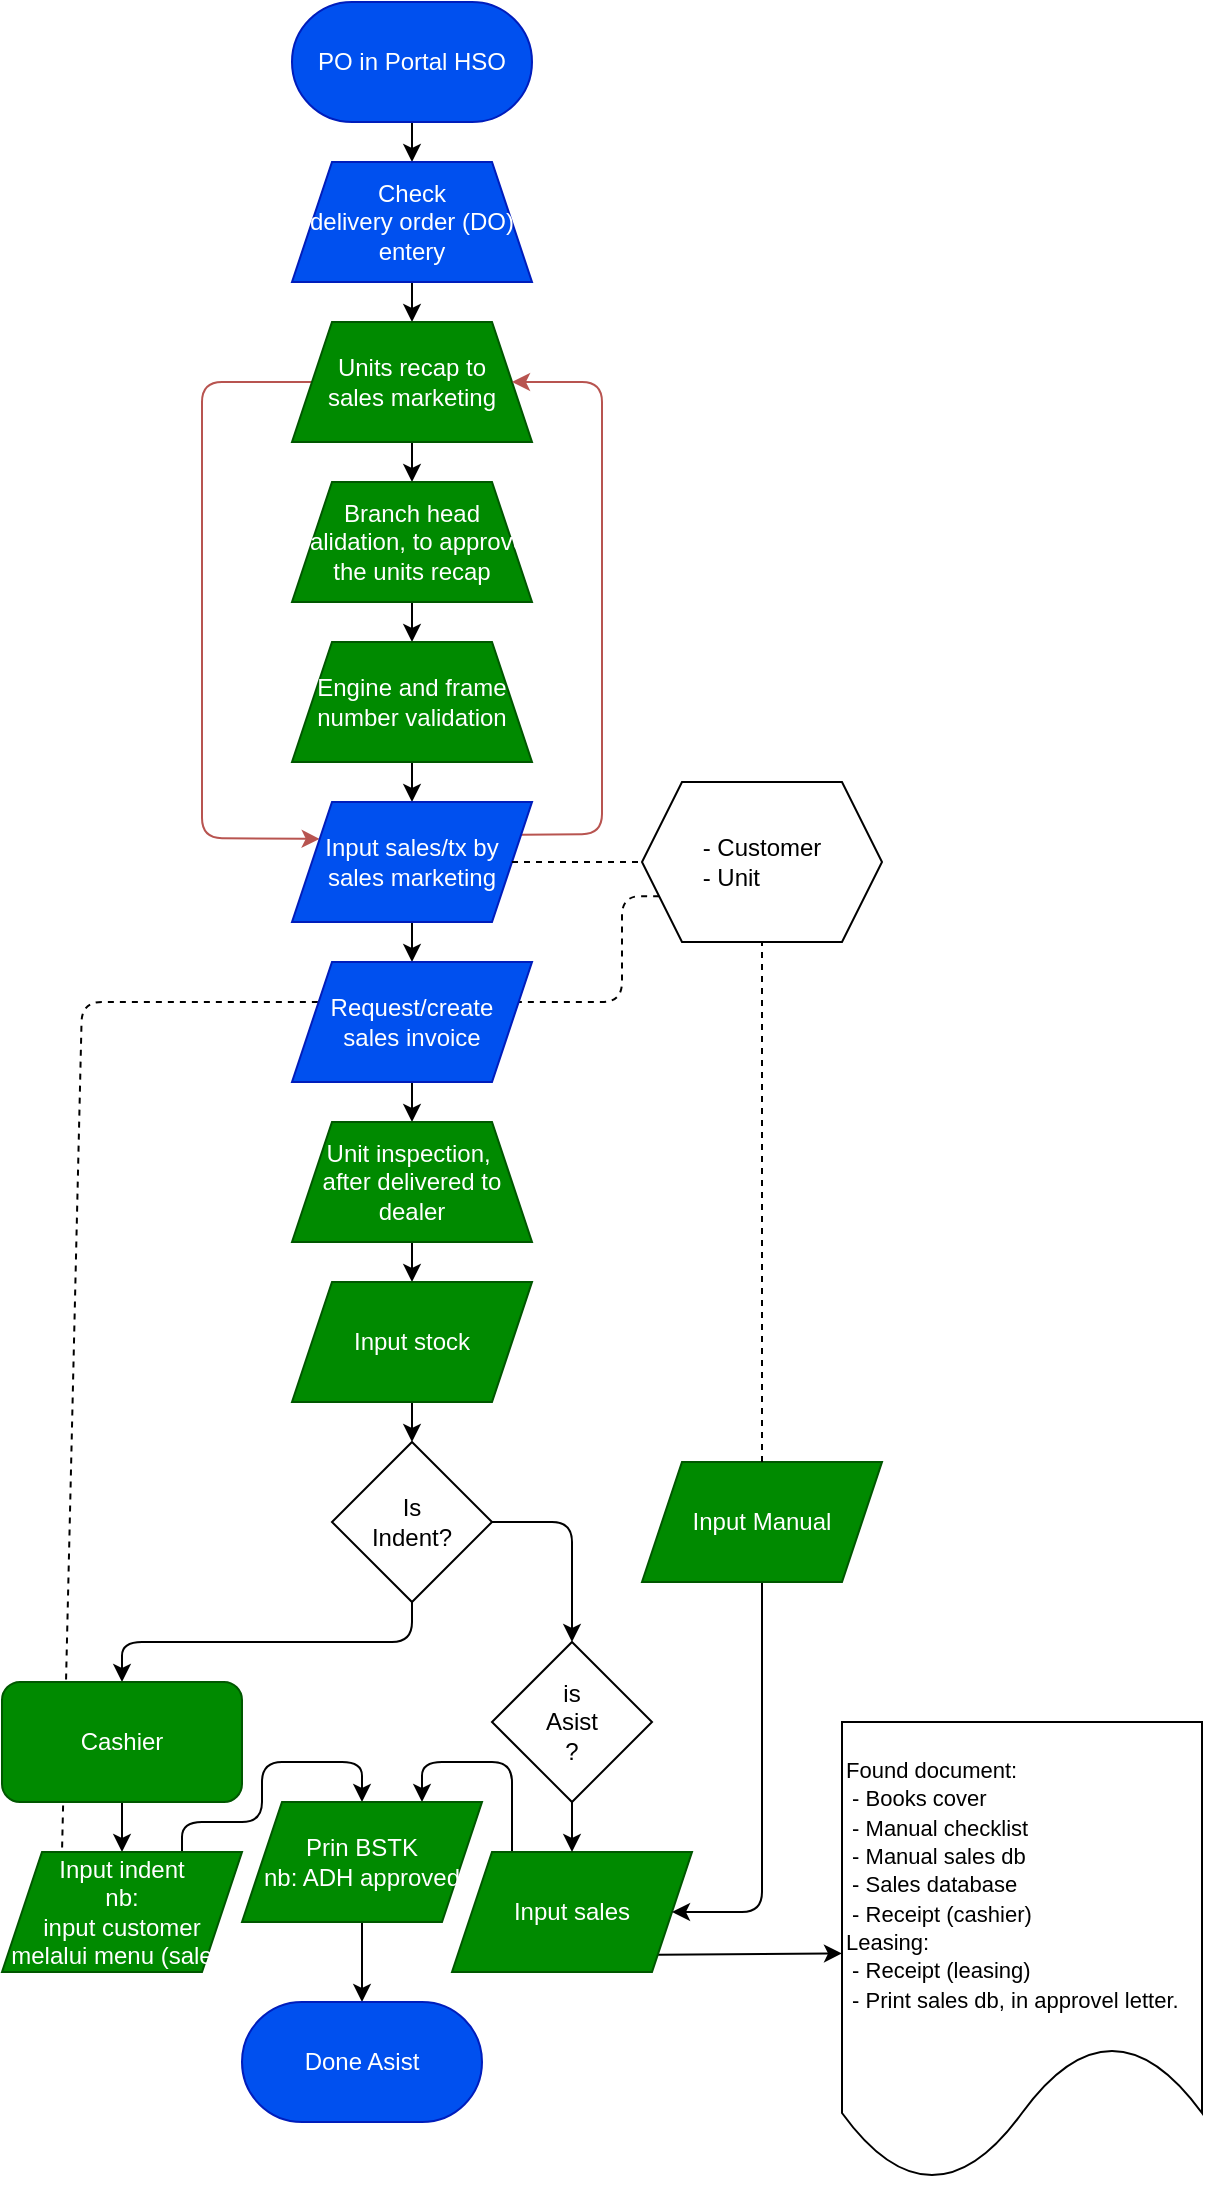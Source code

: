 <mxfile>
    <diagram id="iJ4j9qFzNyPS3AFb-b5w" name="H1">
        <mxGraphModel dx="964" dy="602" grid="1" gridSize="10" guides="1" tooltips="1" connect="1" arrows="1" fold="1" page="1" pageScale="1" pageWidth="850" pageHeight="1100" math="0" shadow="0">
            <root>
                <mxCell id="0"/>
                <mxCell id="1" parent="0"/>
                <mxCell id="65" value="" style="endArrow=none;html=1;dashed=1;entryX=0.25;entryY=0;entryDx=0;entryDy=0;exitX=0;exitY=0.75;exitDx=0;exitDy=0;" parent="1" source="28" target="39" edge="1">
                    <mxGeometry width="50" height="50" relative="1" as="geometry">
                        <mxPoint x="550" y="520" as="sourcePoint"/>
                        <mxPoint x="170" y="910" as="targetPoint"/>
                        <Array as="points">
                            <mxPoint x="530" y="457"/>
                            <mxPoint x="530" y="510"/>
                            <mxPoint x="260" y="510"/>
                        </Array>
                    </mxGeometry>
                </mxCell>
                <mxCell id="6" value="" style="edgeStyle=none;html=1;" parent="1" source="2" target="5" edge="1">
                    <mxGeometry relative="1" as="geometry"/>
                </mxCell>
                <mxCell id="2" value="PO in Portal HSO" style="rounded=1;whiteSpace=wrap;html=1;arcSize=50;fillColor=#0050ef;fontColor=#ffffff;strokeColor=#001DBC;" parent="1" vertex="1">
                    <mxGeometry x="365" y="10" width="120" height="60" as="geometry"/>
                </mxCell>
                <mxCell id="8" value="" style="edgeStyle=none;html=1;" parent="1" source="5" target="7" edge="1">
                    <mxGeometry relative="1" as="geometry"/>
                </mxCell>
                <mxCell id="5" value="&lt;span&gt;Check&lt;br&gt;delivery order (DO)&lt;br&gt;entery&lt;/span&gt;" style="shape=trapezoid;perimeter=trapezoidPerimeter;whiteSpace=wrap;html=1;fixedSize=1;fillColor=#0050ef;fontColor=#ffffff;strokeColor=#001DBC;" parent="1" vertex="1">
                    <mxGeometry x="365" y="90" width="120" height="60" as="geometry"/>
                </mxCell>
                <mxCell id="10" value="" style="edgeStyle=none;html=1;" parent="1" source="7" target="9" edge="1">
                    <mxGeometry relative="1" as="geometry"/>
                </mxCell>
                <mxCell id="35" style="edgeStyle=none;html=1;exitX=0;exitY=0.5;exitDx=0;exitDy=0;entryX=0;entryY=0.25;entryDx=0;entryDy=0;fontSize=11;fillColor=#f8cecc;strokeColor=#b85450;" parent="1" source="7" target="15" edge="1">
                    <mxGeometry relative="1" as="geometry">
                        <Array as="points">
                            <mxPoint x="320" y="200"/>
                            <mxPoint x="320" y="428"/>
                        </Array>
                    </mxGeometry>
                </mxCell>
                <mxCell id="7" value="Units recap to&lt;br&gt;sales marketing" style="shape=trapezoid;perimeter=trapezoidPerimeter;whiteSpace=wrap;html=1;fixedSize=1;fillColor=#008a00;fontColor=#ffffff;strokeColor=#005700;" parent="1" vertex="1">
                    <mxGeometry x="365" y="170" width="120" height="60" as="geometry"/>
                </mxCell>
                <mxCell id="14" value="" style="edgeStyle=none;html=1;" parent="1" source="9" target="13" edge="1">
                    <mxGeometry relative="1" as="geometry"/>
                </mxCell>
                <mxCell id="9" value="Branch head validation, to approve the units recap" style="shape=trapezoid;perimeter=trapezoidPerimeter;whiteSpace=wrap;html=1;fixedSize=1;fillColor=#008a00;fontColor=#ffffff;strokeColor=#005700;" parent="1" vertex="1">
                    <mxGeometry x="365" y="250" width="120" height="60" as="geometry"/>
                </mxCell>
                <mxCell id="16" value="" style="edgeStyle=none;html=1;" parent="1" source="13" target="15" edge="1">
                    <mxGeometry relative="1" as="geometry"/>
                </mxCell>
                <mxCell id="13" value="Engine and frame number validation" style="shape=trapezoid;perimeter=trapezoidPerimeter;whiteSpace=wrap;html=1;fixedSize=1;fillColor=#008a00;fontColor=#ffffff;strokeColor=#005700;" parent="1" vertex="1">
                    <mxGeometry x="365" y="330" width="120" height="60" as="geometry"/>
                </mxCell>
                <mxCell id="18" value="" style="edgeStyle=none;html=1;" parent="1" source="15" target="17" edge="1">
                    <mxGeometry relative="1" as="geometry"/>
                </mxCell>
                <mxCell id="36" style="edgeStyle=none;html=1;exitX=1;exitY=0.25;exitDx=0;exitDy=0;entryX=1;entryY=0.5;entryDx=0;entryDy=0;fontSize=11;fillColor=#f8cecc;strokeColor=#b85450;" parent="1" source="15" target="7" edge="1">
                    <mxGeometry relative="1" as="geometry">
                        <Array as="points">
                            <mxPoint x="520" y="426"/>
                            <mxPoint x="520" y="200"/>
                        </Array>
                    </mxGeometry>
                </mxCell>
                <mxCell id="15" value="Input sales/tx by sales marketing" style="shape=parallelogram;perimeter=parallelogramPerimeter;whiteSpace=wrap;html=1;fixedSize=1;fillColor=#0050ef;fontColor=#ffffff;strokeColor=#001DBC;" parent="1" vertex="1">
                    <mxGeometry x="365" y="410" width="120" height="60" as="geometry"/>
                </mxCell>
                <mxCell id="20" value="" style="edgeStyle=none;html=1;" parent="1" source="17" target="19" edge="1">
                    <mxGeometry relative="1" as="geometry"/>
                </mxCell>
                <mxCell id="17" value="Request/create&lt;br&gt;sales invoice" style="shape=parallelogram;perimeter=parallelogramPerimeter;whiteSpace=wrap;html=1;fixedSize=1;fillColor=#0050ef;fontColor=#ffffff;strokeColor=#001DBC;" parent="1" vertex="1">
                    <mxGeometry x="365" y="490" width="120" height="60" as="geometry"/>
                </mxCell>
                <mxCell id="22" value="" style="edgeStyle=none;html=1;" parent="1" source="19" target="21" edge="1">
                    <mxGeometry relative="1" as="geometry"/>
                </mxCell>
                <mxCell id="19" value="Unit inspection,&amp;nbsp;&lt;br&gt;after delivered to dealer" style="shape=trapezoid;perimeter=trapezoidPerimeter;whiteSpace=wrap;html=1;fixedSize=1;fillColor=#008a00;strokeColor=#005700;fontColor=#ffffff;" parent="1" vertex="1">
                    <mxGeometry x="365" y="570" width="120" height="60" as="geometry"/>
                </mxCell>
                <mxCell id="24" value="" style="edgeStyle=none;html=1;" parent="1" source="21" target="23" edge="1">
                    <mxGeometry relative="1" as="geometry"/>
                </mxCell>
                <mxCell id="21" value="Input stock" style="shape=parallelogram;perimeter=parallelogramPerimeter;whiteSpace=wrap;html=1;fixedSize=1;fillColor=#008a00;strokeColor=#005700;fontColor=#ffffff;" parent="1" vertex="1">
                    <mxGeometry x="365" y="650" width="120" height="60" as="geometry"/>
                </mxCell>
                <mxCell id="25" style="edgeStyle=none;html=1;exitX=1;exitY=0.5;exitDx=0;exitDy=0;fontStyle=1;entryX=0.5;entryY=0;entryDx=0;entryDy=0;" parent="1" source="23" target="44" edge="1">
                    <mxGeometry relative="1" as="geometry">
                        <mxPoint x="480" y="770" as="targetPoint"/>
                        <Array as="points">
                            <mxPoint x="505" y="770"/>
                        </Array>
                    </mxGeometry>
                </mxCell>
                <mxCell id="43" style="edgeStyle=none;html=1;exitX=0.5;exitY=1;exitDx=0;exitDy=0;entryX=0.5;entryY=0;entryDx=0;entryDy=0;" parent="1" source="23" target="37" edge="1">
                    <mxGeometry relative="1" as="geometry">
                        <Array as="points">
                            <mxPoint x="425" y="830"/>
                            <mxPoint x="280" y="830"/>
                        </Array>
                    </mxGeometry>
                </mxCell>
                <mxCell id="23" value="Is&lt;br&gt;Indent?" style="rhombus;whiteSpace=wrap;html=1;" parent="1" vertex="1">
                    <mxGeometry x="385" y="730" width="80" height="80" as="geometry"/>
                </mxCell>
                <mxCell id="33" value="" style="edgeStyle=none;html=1;exitX=1;exitY=1;exitDx=0;exitDy=0;" parent="1" source="26" target="32" edge="1">
                    <mxGeometry relative="1" as="geometry"/>
                </mxCell>
                <mxCell id="59" style="edgeStyle=none;html=1;exitX=0.25;exitY=0;exitDx=0;exitDy=0;entryX=0.75;entryY=0;entryDx=0;entryDy=0;" parent="1" source="26" target="57" edge="1">
                    <mxGeometry relative="1" as="geometry">
                        <Array as="points">
                            <mxPoint x="475" y="890"/>
                            <mxPoint x="430" y="890"/>
                        </Array>
                    </mxGeometry>
                </mxCell>
                <mxCell id="26" value="Input sales" style="shape=parallelogram;perimeter=parallelogramPerimeter;whiteSpace=wrap;html=1;fixedSize=1;fillColor=#008a00;fontColor=#ffffff;strokeColor=#005700;" parent="1" vertex="1">
                    <mxGeometry x="445" y="935" width="120" height="60" as="geometry"/>
                </mxCell>
                <mxCell id="28" value="&lt;div&gt;&lt;div style=&quot;text-align: left&quot;&gt;&lt;span&gt;- Customer&lt;/span&gt;&lt;/div&gt;&lt;span&gt;&lt;div style=&quot;text-align: left&quot;&gt;&lt;span&gt;- Unit&lt;/span&gt;&lt;/div&gt;&lt;/span&gt;&lt;/div&gt;" style="shape=hexagon;perimeter=hexagonPerimeter2;whiteSpace=wrap;html=1;fixedSize=1;" parent="1" vertex="1">
                    <mxGeometry x="540" y="400" width="120" height="80" as="geometry"/>
                </mxCell>
                <mxCell id="32" value="&lt;font style=&quot;font-size: 11px&quot;&gt;Found document:&lt;br&gt;&lt;span&gt;&amp;nbsp;- Books cover&lt;br&gt;&amp;nbsp;- Manual checklist&lt;br&gt;&amp;nbsp;- Manual sales db&lt;br&gt;&amp;nbsp;- Sales database&lt;br&gt;&amp;nbsp;- Receipt (cashier)&lt;br&gt;Leasing:&lt;br&gt;&amp;nbsp;- Receipt (leasing)&lt;br&gt;&amp;nbsp;- Print sales db, in approvel letter.&lt;br&gt;&lt;/span&gt;&lt;/font&gt;" style="shape=document;whiteSpace=wrap;html=1;boundedLbl=1;align=left;" parent="1" vertex="1">
                    <mxGeometry x="640" y="870" width="180" height="230" as="geometry"/>
                </mxCell>
                <mxCell id="40" value="" style="edgeStyle=none;html=1;" parent="1" source="37" target="39" edge="1">
                    <mxGeometry relative="1" as="geometry"/>
                </mxCell>
                <mxCell id="37" value="Cashier" style="rounded=1;whiteSpace=wrap;html=1;fillColor=#008a00;fontColor=#ffffff;strokeColor=#005700;" parent="1" vertex="1">
                    <mxGeometry x="220" y="850" width="120" height="60" as="geometry"/>
                </mxCell>
                <mxCell id="60" style="edgeStyle=none;html=1;exitX=0.75;exitY=0;exitDx=0;exitDy=0;entryX=0.5;entryY=0;entryDx=0;entryDy=0;" parent="1" source="39" target="57" edge="1">
                    <mxGeometry relative="1" as="geometry">
                        <Array as="points">
                            <mxPoint x="310" y="920"/>
                            <mxPoint x="350" y="920"/>
                            <mxPoint x="350" y="890"/>
                            <mxPoint x="400" y="890"/>
                        </Array>
                    </mxGeometry>
                </mxCell>
                <mxCell id="39" value="Input indent&lt;br&gt;nb: &lt;br&gt;input customer&lt;br&gt;melalui menu (sales)" style="shape=parallelogram;perimeter=parallelogramPerimeter;whiteSpace=wrap;html=1;fixedSize=1;fillColor=#008a00;fontColor=#ffffff;strokeColor=#005700;" parent="1" vertex="1">
                    <mxGeometry x="220" y="935" width="120" height="60" as="geometry"/>
                </mxCell>
                <mxCell id="49" style="edgeStyle=none;html=1;exitX=0.5;exitY=1;exitDx=0;exitDy=0;entryX=1;entryY=0.5;entryDx=0;entryDy=0;" parent="1" source="41" target="26" edge="1">
                    <mxGeometry relative="1" as="geometry">
                        <Array as="points">
                            <mxPoint x="600" y="965"/>
                        </Array>
                    </mxGeometry>
                </mxCell>
                <mxCell id="41" value="Input Manual" style="shape=parallelogram;perimeter=parallelogramPerimeter;whiteSpace=wrap;html=1;fixedSize=1;fillColor=#008a00;strokeColor=#005700;fontColor=#ffffff;" parent="1" vertex="1">
                    <mxGeometry x="540" y="740" width="120" height="60" as="geometry"/>
                </mxCell>
                <mxCell id="47" style="edgeStyle=none;html=1;exitX=0.5;exitY=1;exitDx=0;exitDy=0;entryX=0.5;entryY=0;entryDx=0;entryDy=0;" parent="1" source="44" target="26" edge="1">
                    <mxGeometry relative="1" as="geometry"/>
                </mxCell>
                <mxCell id="44" value="is&lt;br&gt;Asist&lt;br&gt;?" style="rhombus;whiteSpace=wrap;html=1;" parent="1" vertex="1">
                    <mxGeometry x="465" y="830" width="80" height="80" as="geometry"/>
                </mxCell>
                <mxCell id="58" style="edgeStyle=none;html=1;exitX=0.5;exitY=1;exitDx=0;exitDy=0;entryX=0.5;entryY=0;entryDx=0;entryDy=0;" parent="1" source="57" target="61" edge="1">
                    <mxGeometry relative="1" as="geometry">
                        <mxPoint x="400" y="1020" as="targetPoint"/>
                    </mxGeometry>
                </mxCell>
                <mxCell id="57" value="Prin BSTK&lt;br&gt;nb: ADH approved" style="shape=parallelogram;perimeter=parallelogramPerimeter;whiteSpace=wrap;html=1;fixedSize=1;fillColor=#008a00;fontColor=#ffffff;strokeColor=#005700;" parent="1" vertex="1">
                    <mxGeometry x="340" y="910" width="120" height="60" as="geometry"/>
                </mxCell>
                <mxCell id="61" value="Done Asist" style="rounded=1;whiteSpace=wrap;html=1;arcSize=50;fillColor=#0050ef;fontColor=#ffffff;strokeColor=#001DBC;" parent="1" vertex="1">
                    <mxGeometry x="340" y="1010" width="120" height="60" as="geometry"/>
                </mxCell>
                <mxCell id="62" value="" style="endArrow=none;html=1;entryX=0.5;entryY=1;entryDx=0;entryDy=0;exitX=0.5;exitY=0;exitDx=0;exitDy=0;dashed=1;" parent="1" source="41" target="28" edge="1">
                    <mxGeometry width="50" height="50" relative="1" as="geometry">
                        <mxPoint x="560" y="570" as="sourcePoint"/>
                        <mxPoint x="610" y="520" as="targetPoint"/>
                    </mxGeometry>
                </mxCell>
                <mxCell id="64" value="" style="endArrow=none;html=1;dashed=1;exitX=1;exitY=0.5;exitDx=0;exitDy=0;entryX=0;entryY=0.5;entryDx=0;entryDy=0;" parent="1" source="15" target="28" edge="1">
                    <mxGeometry width="50" height="50" relative="1" as="geometry">
                        <mxPoint x="560" y="540" as="sourcePoint"/>
                        <mxPoint x="610" y="490" as="targetPoint"/>
                    </mxGeometry>
                </mxCell>
            </root>
        </mxGraphModel>
    </diagram>
</mxfile>